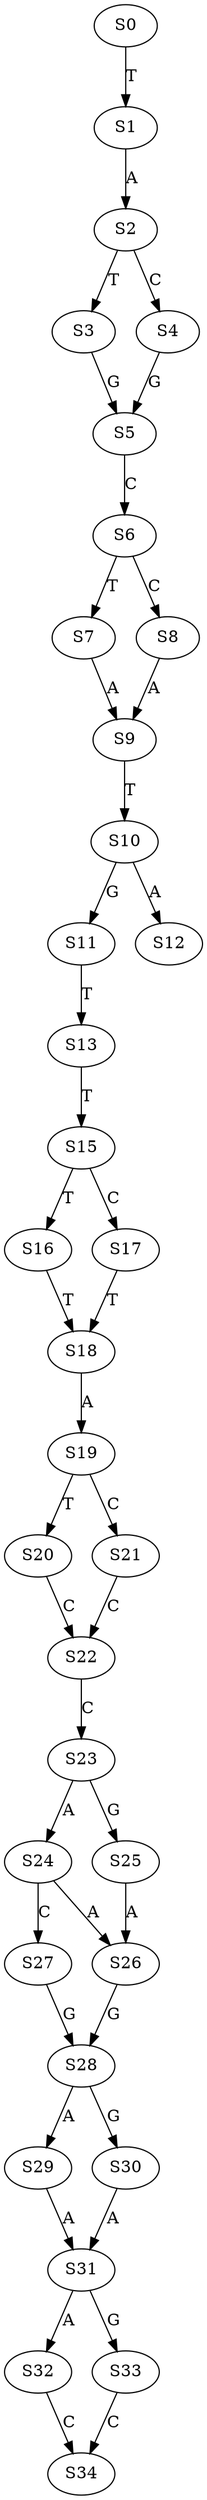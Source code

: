 strict digraph  {
	S0 -> S1 [ label = T ];
	S1 -> S2 [ label = A ];
	S2 -> S3 [ label = T ];
	S2 -> S4 [ label = C ];
	S3 -> S5 [ label = G ];
	S4 -> S5 [ label = G ];
	S5 -> S6 [ label = C ];
	S6 -> S7 [ label = T ];
	S6 -> S8 [ label = C ];
	S7 -> S9 [ label = A ];
	S8 -> S9 [ label = A ];
	S9 -> S10 [ label = T ];
	S10 -> S11 [ label = G ];
	S10 -> S12 [ label = A ];
	S11 -> S13 [ label = T ];
	S13 -> S15 [ label = T ];
	S15 -> S16 [ label = T ];
	S15 -> S17 [ label = C ];
	S16 -> S18 [ label = T ];
	S17 -> S18 [ label = T ];
	S18 -> S19 [ label = A ];
	S19 -> S20 [ label = T ];
	S19 -> S21 [ label = C ];
	S20 -> S22 [ label = C ];
	S21 -> S22 [ label = C ];
	S22 -> S23 [ label = C ];
	S23 -> S24 [ label = A ];
	S23 -> S25 [ label = G ];
	S24 -> S26 [ label = A ];
	S24 -> S27 [ label = C ];
	S25 -> S26 [ label = A ];
	S26 -> S28 [ label = G ];
	S27 -> S28 [ label = G ];
	S28 -> S29 [ label = A ];
	S28 -> S30 [ label = G ];
	S29 -> S31 [ label = A ];
	S30 -> S31 [ label = A ];
	S31 -> S32 [ label = A ];
	S31 -> S33 [ label = G ];
	S32 -> S34 [ label = C ];
	S33 -> S34 [ label = C ];
}
